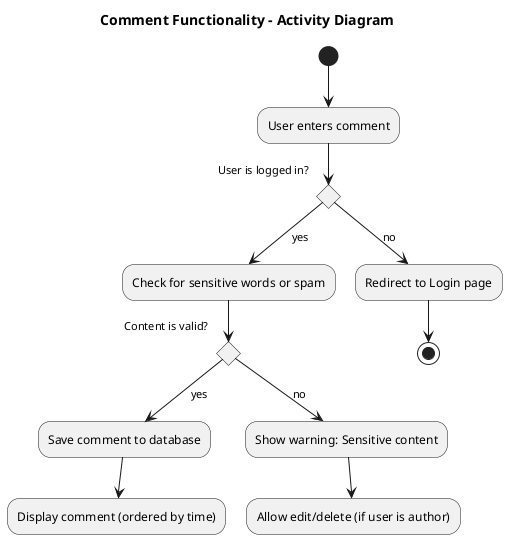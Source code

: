 @startuml
title Comment Functionality – Activity Diagram

(*) --> "User enters comment"

if "User is logged in?" then
  --> [yes] "Check for sensitive words or spam"

  if "Content is valid?" then
    --> [yes] "Save comment to database"
    --> "Display comment (ordered by time)"
  else
    --> [no] "Show warning: Sensitive content"
  endif

  --> "Allow edit/delete (if user is author)"

else
  --> [no] "Redirect to Login page"
endif

--> (*)
@enduml
